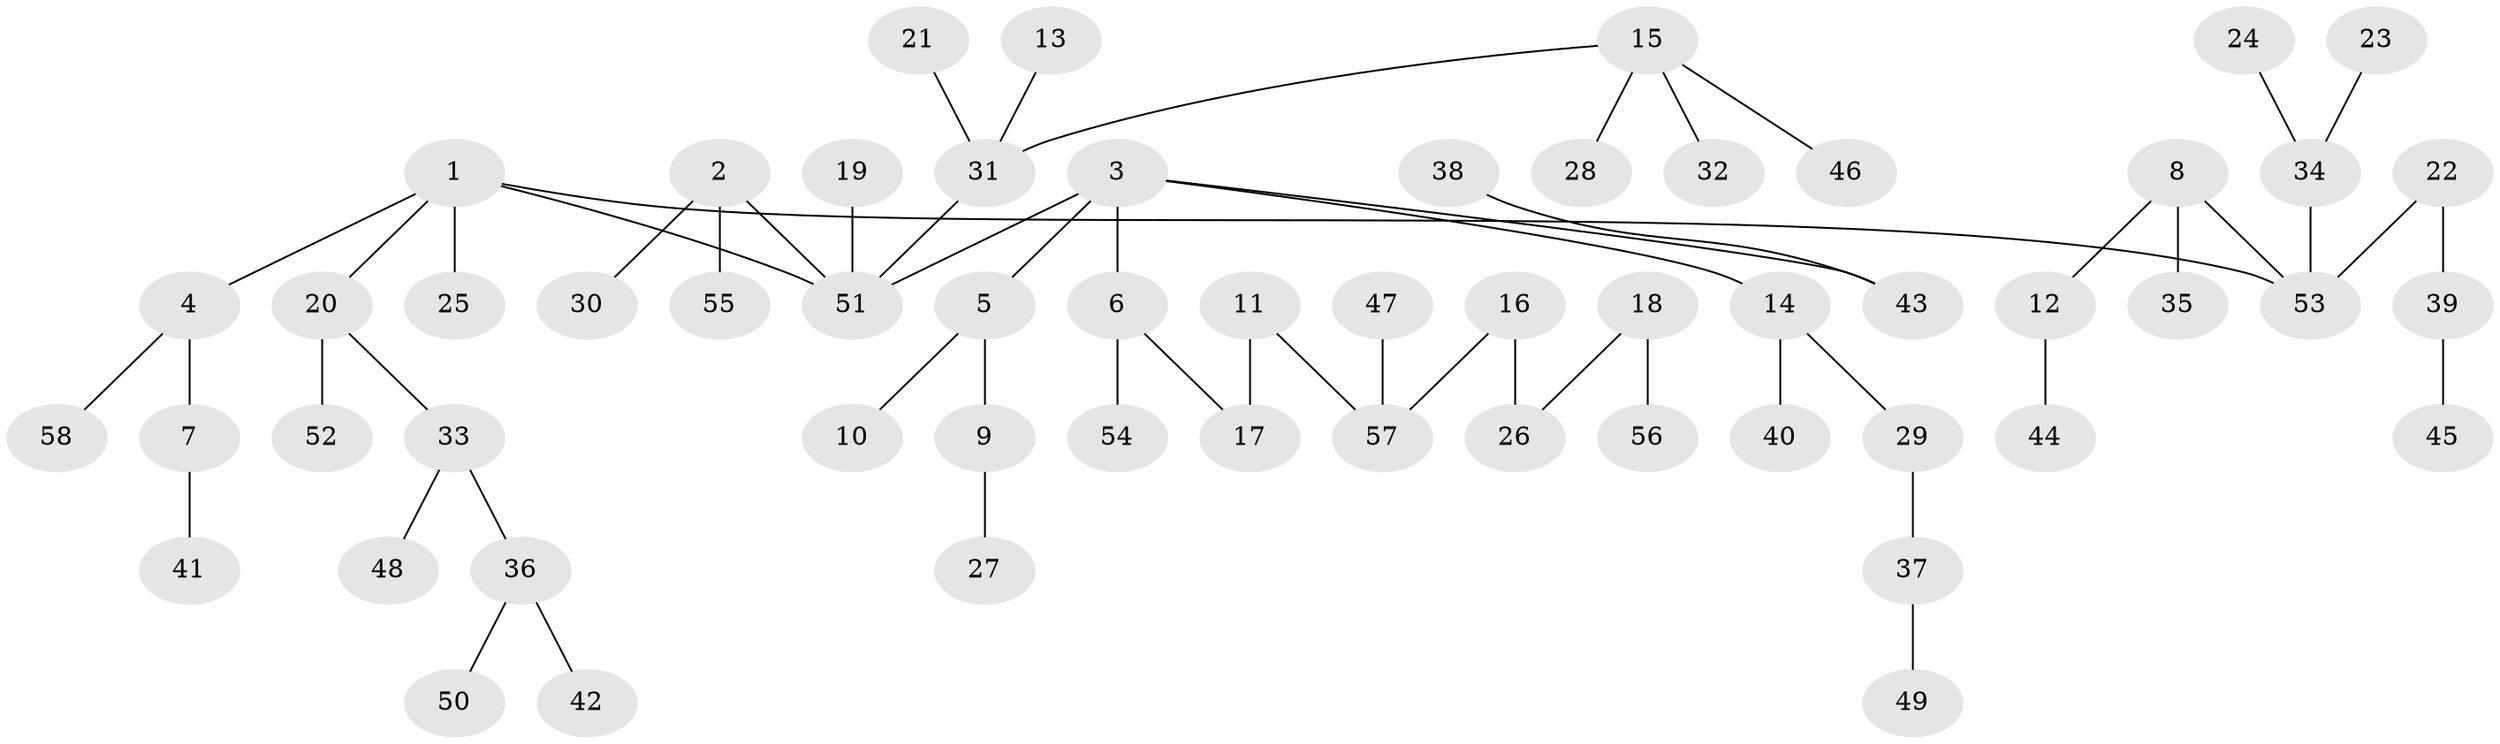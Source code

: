 // original degree distribution, {5: 0.04878048780487805, 4: 0.07317073170731707, 6: 0.012195121951219513, 3: 0.10975609756097561, 2: 0.2804878048780488, 1: 0.47560975609756095}
// Generated by graph-tools (version 1.1) at 2025/37/03/04/25 23:37:23]
// undirected, 58 vertices, 57 edges
graph export_dot {
  node [color=gray90,style=filled];
  1;
  2;
  3;
  4;
  5;
  6;
  7;
  8;
  9;
  10;
  11;
  12;
  13;
  14;
  15;
  16;
  17;
  18;
  19;
  20;
  21;
  22;
  23;
  24;
  25;
  26;
  27;
  28;
  29;
  30;
  31;
  32;
  33;
  34;
  35;
  36;
  37;
  38;
  39;
  40;
  41;
  42;
  43;
  44;
  45;
  46;
  47;
  48;
  49;
  50;
  51;
  52;
  53;
  54;
  55;
  56;
  57;
  58;
  1 -- 4 [weight=1.0];
  1 -- 20 [weight=1.0];
  1 -- 25 [weight=1.0];
  1 -- 51 [weight=1.0];
  1 -- 53 [weight=1.0];
  2 -- 30 [weight=1.0];
  2 -- 51 [weight=1.0];
  2 -- 55 [weight=1.0];
  3 -- 5 [weight=1.0];
  3 -- 6 [weight=1.0];
  3 -- 14 [weight=1.0];
  3 -- 43 [weight=1.0];
  3 -- 51 [weight=1.0];
  4 -- 7 [weight=1.0];
  4 -- 58 [weight=1.0];
  5 -- 9 [weight=1.0];
  5 -- 10 [weight=1.0];
  6 -- 17 [weight=1.0];
  6 -- 54 [weight=1.0];
  7 -- 41 [weight=1.0];
  8 -- 12 [weight=1.0];
  8 -- 35 [weight=1.0];
  8 -- 53 [weight=1.0];
  9 -- 27 [weight=1.0];
  11 -- 17 [weight=1.0];
  11 -- 57 [weight=1.0];
  12 -- 44 [weight=1.0];
  13 -- 31 [weight=1.0];
  14 -- 29 [weight=1.0];
  14 -- 40 [weight=1.0];
  15 -- 28 [weight=1.0];
  15 -- 31 [weight=1.0];
  15 -- 32 [weight=1.0];
  15 -- 46 [weight=1.0];
  16 -- 26 [weight=1.0];
  16 -- 57 [weight=1.0];
  18 -- 26 [weight=1.0];
  18 -- 56 [weight=1.0];
  19 -- 51 [weight=1.0];
  20 -- 33 [weight=1.0];
  20 -- 52 [weight=1.0];
  21 -- 31 [weight=1.0];
  22 -- 39 [weight=1.0];
  22 -- 53 [weight=1.0];
  23 -- 34 [weight=1.0];
  24 -- 34 [weight=1.0];
  29 -- 37 [weight=1.0];
  31 -- 51 [weight=1.0];
  33 -- 36 [weight=1.0];
  33 -- 48 [weight=1.0];
  34 -- 53 [weight=1.0];
  36 -- 42 [weight=1.0];
  36 -- 50 [weight=1.0];
  37 -- 49 [weight=1.0];
  38 -- 43 [weight=1.0];
  39 -- 45 [weight=1.0];
  47 -- 57 [weight=1.0];
}
